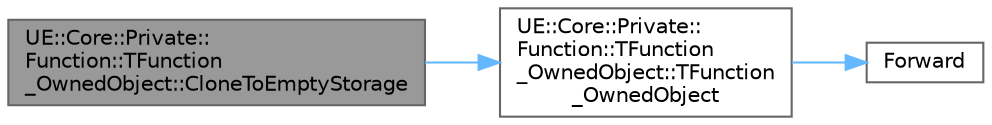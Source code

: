 digraph "UE::Core::Private::Function::TFunction_OwnedObject::CloneToEmptyStorage"
{
 // INTERACTIVE_SVG=YES
 // LATEX_PDF_SIZE
  bgcolor="transparent";
  edge [fontname=Helvetica,fontsize=10,labelfontname=Helvetica,labelfontsize=10];
  node [fontname=Helvetica,fontsize=10,shape=box,height=0.2,width=0.4];
  rankdir="LR";
  Node1 [id="Node000001",label="UE::Core::Private::\lFunction::TFunction\l_OwnedObject::CloneToEmptyStorage",height=0.2,width=0.4,color="gray40", fillcolor="grey60", style="filled", fontcolor="black",tooltip="Creates a copy of itself into the storage and returns a pointer to the new object within it."];
  Node1 -> Node2 [id="edge1_Node000001_Node000002",color="steelblue1",style="solid",tooltip=" "];
  Node2 [id="Node000002",label="UE::Core::Private::\lFunction::TFunction\l_OwnedObject::TFunction\l_OwnedObject",height=0.2,width=0.4,color="grey40", fillcolor="white", style="filled",URL="$d5/d2b/structUE_1_1Core_1_1Private_1_1Function_1_1TFunction__OwnedObject.html#a9248b203254b6f5e0681a71571215e2b",tooltip=" "];
  Node2 -> Node3 [id="edge2_Node000002_Node000003",color="steelblue1",style="solid",tooltip=" "];
  Node3 [id="Node000003",label="Forward",height=0.2,width=0.4,color="grey40", fillcolor="white", style="filled",URL="$d4/d24/UnrealTemplate_8h.html#a68f280c1d561a8899a1e9e3ea8405d00",tooltip="Forward will cast a reference to an rvalue reference."];
}
